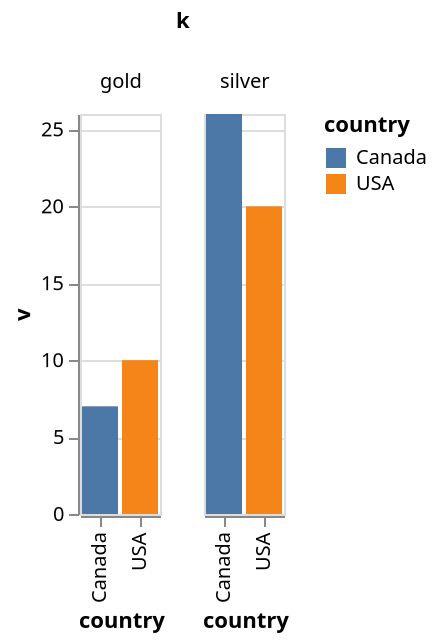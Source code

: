 {
  "$schema": "https://vega.github.io/schema/vega-lite/v5.json",
  "data": {
    "values": [
      {
        "country": "USA",
        "gold": 10,
        "silver": 20
      },
      {
        "country": "Canada",
        "gold": 7,
        "silver": 26
      }
    ]
  },
  "encoding": {
    "color": {
      "field": "country",
      "type": "nominal"
    },
    "column": {
      "field": "k",
      "type": "nominal"
    },
    "x": {
      "field": "country",
      "type": "nominal"
    },
    "y": {
      "field": "v",
      "type": "quantitative"
    }
  },
  "mark": "bar",
  "transform": [
    {
      "as": [
        "k",
        "v"
      ],
      "fold": [
        "gold",
        "silver"
      ]
    }
  ]
}